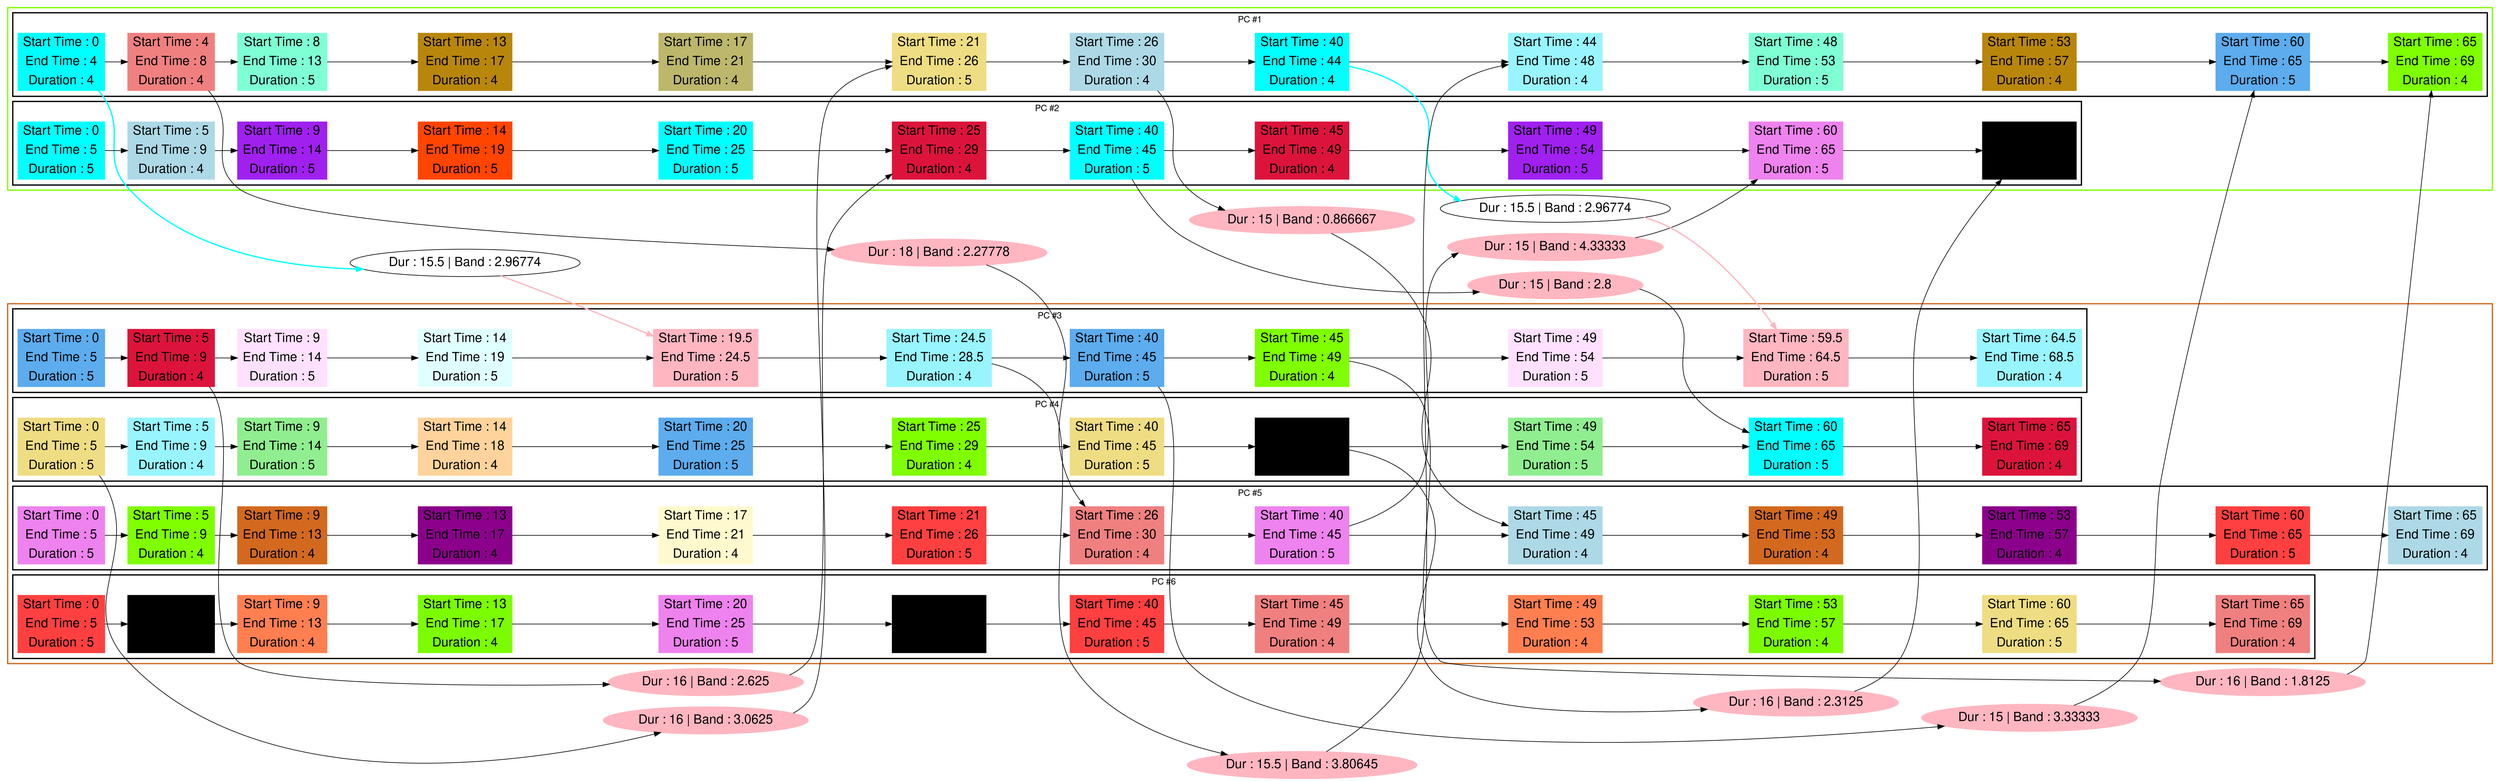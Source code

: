 digraph G {

fontname="Helvetica,Arial,sans-serif"
node [fontname="Helvetica,Arial,sans-serif"]
edge [fontname="Helvetica,Arial,sans-serif"]
graph [rankdir = "LR"];
node [fontsize = "20" shape = "ellipse"];

    subgraph cluster_Mod_0{
        color =chartreuse
        style = bold
        subgraph cluster_0{
           node [style=filled]
           color = black


            "node44" [
               label = "Start Time : 0 | End Time : 4 | Duration : 4"
               shape = "record"
               color = cyan
            ]

            "node58" [
               label = "Start Time : 4 | End Time : 8 | Duration : 4"
               shape = "record"
               color = lightcoral
            ]

            "node8" [
               label = "Start Time : 8 | End Time : 13 | Duration : 5"
               shape = "record"
               color = aquamarine
            ]

            "node46" [
               label = "Start Time : 13 | End Time : 17 | Duration : 4"
               shape = "record"
               color = darkgoldenrod
            ]

            "node48" [
               label = "Start Time : 17 | End Time : 21 | Duration : 4"
               shape = "record"
               color = darkkhaki
            ]

            "node64" [
               label = "Start Time : 21 | End Time : 26 | Duration : 5"
               shape = "record"
               color = lightgoldenrod
            ]

            "node55" [
               label = "Start Time : 26 | End Time : 30 | Duration : 4"
               shape = "record"
               color = lightblue
            ]

            "node45" [
               label = "Start Time : 40 | End Time : 44 | Duration : 4"
               shape = "record"
               color = cyan
            ]

            "node26" [
               label = "Start Time : 44 | End Time : 48 | Duration : 4"
               shape = "record"
               color = cadetblue1
            ]

            "node9" [
               label = "Start Time : 48 | End Time : 53 | Duration : 5"
               shape = "record"
               color = aquamarine
            ]

            "node47" [
               label = "Start Time : 53 | End Time : 57 | Duration : 4"
               shape = "record"
               color = darkgoldenrod
            ]

            "node3" [
               label = "Start Time : 60 | End Time : 65 | Duration : 5"
               shape = "record"
               color = steelblue2
            ]

            "node31" [
               label = "Start Time : 65 | End Time : 69 | Duration : 4"
               shape = "record"
               color = chartreuse
            ]

            node44 -> node58 -> node8 -> node46 -> node48 -> node64 -> node55 -> node45 -> node26 -> node9 -> node47 -> node3 -> node31

            label = "PC #1"

        }
        subgraph cluster_1{
           node [style=filled]
           color = black


            "node4" [
               label = "Start Time : 0 | End Time : 5 | Duration : 5"
               shape = "record"
               color = aqua
            ]

            "node54" [
               label = "Start Time : 5 | End Time : 9 | Duration : 4"
               shape = "record"
               color = lightblue
            ]

            "node11" [
               label = "Start Time : 9 | End Time : 14 | Duration : 5"
               shape = "record"
               color = x11purple
            ]

            "node10" [
               label = "Start Time : 14 | End Time : 19 | Duration : 5"
               shape = "record"
               color = orangered1
            ]

            "node5" [
               label = "Start Time : 20 | End Time : 25 | Duration : 5"
               shape = "record"
               color = aqua
            ]

            "node41" [
               label = "Start Time : 25 | End Time : 29 | Duration : 4"
               shape = "record"
               color = crimson
            ]

            "node6" [
               label = "Start Time : 40 | End Time : 45 | Duration : 5"
               shape = "record"
               color = aqua
            ]

            "node42" [
               label = "Start Time : 45 | End Time : 49 | Duration : 4"
               shape = "record"
               color = crimson
            ]

            "node12" [
               label = "Start Time : 49 | End Time : 54 | Duration : 5"
               shape = "record"
               color = x11purple
            ]

            "node18" [
               label = "Start Time : 60 | End Time : 65 | Duration : 5"
               shape = "record"
               color = violet
            ]

            "node39" [
               label = "Start Time : 65 | End Time : 69 | Duration : 4"
               shape = "record"
               color = cornflower
            ]

            node4 -> node54 -> node11 -> node10 -> node5 -> node41 -> node6 -> node42 -> node12 -> node18 -> node39

            label = "PC #2"

        }
    }
    subgraph cluster_Mod_2{
        color =chocolate
        style = bold
        subgraph cluster_2{
           node [style=filled]
           color = black


            "node0" [
               label = "Start Time : 0 | End Time : 5 | Duration : 5"
               shape = "record"
               color = steelblue2
            ]

            "node40" [
               label = "Start Time : 5 | End Time : 9 | Duration : 4"
               shape = "record"
               color = crimson
            ]

            "node13" [
               label = "Start Time : 9 | End Time : 14 | Duration : 5"
               shape = "record"
               color = thistle1
            ]

            "node62" [
               label = "Start Time : 14 | End Time : 19 | Duration : 5"
               shape = "record"
               color = lightcyan
            ]

            "node69" [
               label = "Start Time : 19.5 | End Time : 24.5 | Duration : 5"
               shape = "record"
               color = lightpink
            ]

            "node25" [
               label = "Start Time : 24.5 | End Time : 28.5 | Duration : 4"
               shape = "record"
               color = cadetblue1
            ]

            "node2" [
               label = "Start Time : 40 | End Time : 45 | Duration : 5"
               shape = "record"
               color = steelblue2
            ]

            "node30" [
               label = "Start Time : 45 | End Time : 49 | Duration : 4"
               shape = "record"
               color = chartreuse
            ]

            "node14" [
               label = "Start Time : 49 | End Time : 54 | Duration : 5"
               shape = "record"
               color = thistle1
            ]

            "node70" [
               label = "Start Time : 59.5 | End Time : 64.5 | Duration : 5"
               shape = "record"
               color = lightpink
            ]

            "node27" [
               label = "Start Time : 64.5 | End Time : 68.5 | Duration : 4"
               shape = "record"
               color = cadetblue1
            ]

            node0 -> node40 -> node13 -> node62 -> node69 -> node25 -> node2 -> node30 -> node14 -> node70 -> node27

            label = "PC #3"

        }
        subgraph cluster_3{
           node [style=filled]
           color = black


            "node63" [
               label = "Start Time : 0 | End Time : 5 | Duration : 5"
               shape = "record"
               color = lightgoldenrod
            ]

            "node24" [
               label = "Start Time : 5 | End Time : 9 | Duration : 4"
               shape = "record"
               color = cadetblue1
            ]

            "node67" [
               label = "Start Time : 9 | End Time : 14 | Duration : 5"
               shape = "record"
               color = lightgreen
            ]

            "node23" [
               label = "Start Time : 14 | End Time : 18 | Duration : 4"
               shape = "record"
               color = burlywood1
            ]

            "node1" [
               label = "Start Time : 20 | End Time : 25 | Duration : 5"
               shape = "record"
               color = steelblue2
            ]

            "node29" [
               label = "Start Time : 25 | End Time : 29 | Duration : 4"
               shape = "record"
               color = chartreuse
            ]

            "node65" [
               label = "Start Time : 40 | End Time : 45 | Duration : 5"
               shape = "record"
               color = lightgoldenrod
            ]

            "node38" [
               label = "Start Time : 45 | End Time : 49 | Duration : 4"
               shape = "record"
               color = cornflower
            ]

            "node68" [
               label = "Start Time : 49 | End Time : 54 | Duration : 5"
               shape = "record"
               color = lightgreen
            ]

            "node7" [
               label = "Start Time : 60 | End Time : 65 | Duration : 5"
               shape = "record"
               color = aqua
            ]

            "node43" [
               label = "Start Time : 65 | End Time : 69 | Duration : 4"
               shape = "record"
               color = crimson
            ]

            node63 -> node24 -> node67 -> node23 -> node1 -> node29 -> node65 -> node38 -> node68 -> node7 -> node43

            label = "PC #4"

        }
        subgraph cluster_4{
           node [style=filled]
           color = black


            "node15" [
               label = "Start Time : 0 | End Time : 5 | Duration : 5"
               shape = "record"
               color = violet
            ]

            "node28" [
               label = "Start Time : 5 | End Time : 9 | Duration : 4"
               shape = "record"
               color = chartreuse
            ]

            "node32" [
               label = "Start Time : 9 | End Time : 13 | Duration : 4"
               shape = "record"
               color = chocolate
            ]

            "node49" [
               label = "Start Time : 13 | End Time : 17 | Duration : 4"
               shape = "record"
               color = darkmagenta
            ]

            "node53" [
               label = "Start Time : 17 | End Time : 21 | Duration : 4"
               shape = "record"
               color = lemonchiffon
            ]

            "node20" [
               label = "Start Time : 21 | End Time : 26 | Duration : 5"
               shape = "record"
               color = brown1
            ]

            "node59" [
               label = "Start Time : 26 | End Time : 30 | Duration : 4"
               shape = "record"
               color = lightcoral
            ]

            "node17" [
               label = "Start Time : 40 | End Time : 45 | Duration : 5"
               shape = "record"
               color = violet
            ]

            "node56" [
               label = "Start Time : 45 | End Time : 49 | Duration : 4"
               shape = "record"
               color = lightblue
            ]

            "node33" [
               label = "Start Time : 49 | End Time : 53 | Duration : 4"
               shape = "record"
               color = chocolate
            ]

            "node50" [
               label = "Start Time : 53 | End Time : 57 | Duration : 4"
               shape = "record"
               color = darkmagenta
            ]

            "node22" [
               label = "Start Time : 60 | End Time : 65 | Duration : 5"
               shape = "record"
               color = brown1
            ]

            "node57" [
               label = "Start Time : 65 | End Time : 69 | Duration : 4"
               shape = "record"
               color = lightblue
            ]

            node15 -> node28 -> node32 -> node49 -> node53 -> node20 -> node59 -> node17 -> node56 -> node33 -> node50 -> node22 -> node57

            label = "PC #5"

        }
        subgraph cluster_5{
           node [style=filled]
           color = black


            "node19" [
               label = "Start Time : 0 | End Time : 5 | Duration : 5"
               shape = "record"
               color = brown1
            ]

            "node36" [
               label = "Start Time : 5 | End Time : 9 | Duration : 4"
               shape = "record"
               color = cornflower
            ]

            "node34" [
               label = "Start Time : 9 | End Time : 13 | Duration : 4"
               shape = "record"
               color = coral
            ]

            "node51" [
               label = "Start Time : 13 | End Time : 17 | Duration : 4"
               shape = "record"
               color = lawngreen
            ]

            "node16" [
               label = "Start Time : 20 | End Time : 25 | Duration : 5"
               shape = "record"
               color = violet
            ]

            "node37" [
               label = "Start Time : 25 | End Time : 29 | Duration : 4"
               shape = "record"
               color = cornflower
            ]

            "node21" [
               label = "Start Time : 40 | End Time : 45 | Duration : 5"
               shape = "record"
               color = brown1
            ]

            "node60" [
               label = "Start Time : 45 | End Time : 49 | Duration : 4"
               shape = "record"
               color = lightcoral
            ]

            "node35" [
               label = "Start Time : 49 | End Time : 53 | Duration : 4"
               shape = "record"
               color = coral
            ]

            "node52" [
               label = "Start Time : 53 | End Time : 57 | Duration : 4"
               shape = "record"
               color = lawngreen
            ]

            "node66" [
               label = "Start Time : 60 | End Time : 65 | Duration : 5"
               shape = "record"
               color = lightgoldenrod
            ]

            "node61" [
               label = "Start Time : 65 | End Time : 69 | Duration : 4"
               shape = "record"
               color = lightcoral
            ]

            node19 -> node36 -> node34 -> node51 -> node16 -> node37 -> node21 -> node60 -> node35 -> node52 -> node66 -> node61

            label = "PC #6"

        }
    }
    "contextMessage0" [
       label = "Dur : 16 | Band : 3.0625"
       shape = "ellipse"       color = lightpink
       style = filled   ]
    "contextMessage1" [
       label = "Dur : 16 | Band : 2.625"
       shape = "ellipse"       color = lightpink
       style = filled   ]
    "contextMessage2" [
       label = "Dur : 18 | Band : 2.27778"
       shape = "ellipse"       color = lightpink
       style = filled   ]
    "contextMessage3" [
       label = "Dur : 15.5 | Band : 3.80645"
       shape = "ellipse"       color = lightpink
       style = filled   ]
    "contextMessage4" [
       label = "Dur : 15 | Band : 0.866667"
       shape = "ellipse"       color = lightpink
       style = filled   ]
    "contextMessage5" [
       label = "Dur : 15 | Band : 3.33333"
       shape = "ellipse"       color = lightpink
       style = filled   ]
    "contextMessage6" [
       label = "Dur : 15 | Band : 2.8"
       shape = "ellipse"       color = lightpink
       style = filled   ]
    "contextMessage7" [
       label = "Dur : 15 | Band : 4.33333"
       shape = "ellipse"       color = lightpink
       style = filled   ]
    "contextMessage8" [
       label = "Dur : 16 | Band : 1.8125"
       shape = "ellipse"       color = lightpink
       style = filled   ]
    "contextMessage9" [
       label = "Dur : 16 | Band : 2.3125"
       shape = "ellipse"       color = lightpink
       style = filled   ]

    node63 -> contextMessage0 -> node64
    node40 -> contextMessage1 -> node41
    node58 -> contextMessage2 -> node59
    node25 -> contextMessage3 -> node26
    node55 -> contextMessage4 -> node56
    node2 -> contextMessage5 -> node3
    node6 -> contextMessage6 -> node7
    node17 -> contextMessage7 -> node18
    node30 -> contextMessage8 -> node31
    node38 -> contextMessage9 -> node39

    "message0" [
       label = "Dur : 15.5 | Band : 2.96774"
       shape = "ellipse"   ]
    "message1" [
       label = "Dur : 15.5 | Band : 2.96774"
       shape = "ellipse"   ]

    node44 -> message0 [color =cyan style = bold]
    message0 -> node69 [color =lightpink style = bold]
    node45 -> message1 [color =cyan style = bold]
    message1 -> node70 [color =lightpink style = bold]

}

